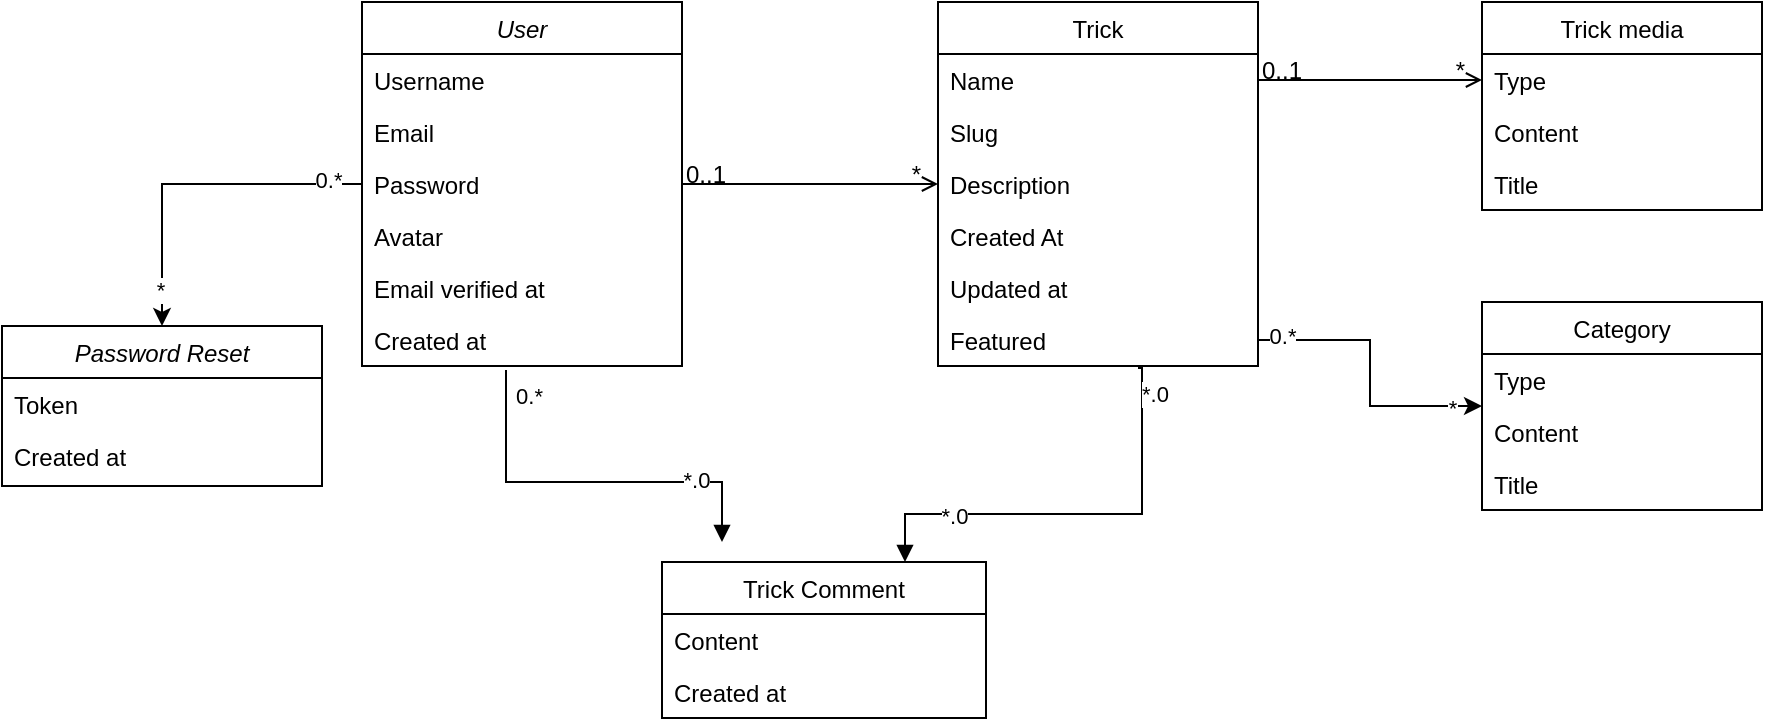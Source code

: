 <mxfile version="20.8.16" type="device"><diagram id="C5RBs43oDa-KdzZeNtuy" name="Page-1"><mxGraphModel dx="1482" dy="854" grid="1" gridSize="10" guides="1" tooltips="1" connect="1" arrows="1" fold="1" page="1" pageScale="1" pageWidth="827" pageHeight="1169" math="0" shadow="0"><root><mxCell id="WIyWlLk6GJQsqaUBKTNV-0"/><mxCell id="WIyWlLk6GJQsqaUBKTNV-1" parent="WIyWlLk6GJQsqaUBKTNV-0"/><mxCell id="ms3IWxDSxdqaOnyVIAPD-11" style="edgeStyle=orthogonalEdgeStyle;rounded=0;orthogonalLoop=1;jettySize=auto;html=1;entryX=0.5;entryY=0;entryDx=0;entryDy=0;" edge="1" parent="WIyWlLk6GJQsqaUBKTNV-1" source="zkfFHV4jXpPFQw0GAbJ--0" target="ms3IWxDSxdqaOnyVIAPD-4"><mxGeometry relative="1" as="geometry"><mxPoint x="160" y="370" as="targetPoint"/></mxGeometry></mxCell><mxCell id="ms3IWxDSxdqaOnyVIAPD-12" value="0.*" style="edgeLabel;html=1;align=center;verticalAlign=middle;resizable=0;points=[];" vertex="1" connectable="0" parent="ms3IWxDSxdqaOnyVIAPD-11"><mxGeometry x="-0.801" y="-2" relative="1" as="geometry"><mxPoint as="offset"/></mxGeometry></mxCell><mxCell id="ms3IWxDSxdqaOnyVIAPD-13" value="*" style="edgeLabel;html=1;align=center;verticalAlign=middle;resizable=0;points=[];" vertex="1" connectable="0" parent="ms3IWxDSxdqaOnyVIAPD-11"><mxGeometry x="0.789" y="-1" relative="1" as="geometry"><mxPoint as="offset"/></mxGeometry></mxCell><mxCell id="zkfFHV4jXpPFQw0GAbJ--0" value="User" style="swimlane;fontStyle=2;align=center;verticalAlign=top;childLayout=stackLayout;horizontal=1;startSize=26;horizontalStack=0;resizeParent=1;resizeLast=0;collapsible=1;marginBottom=0;rounded=0;shadow=0;strokeWidth=1;" parent="WIyWlLk6GJQsqaUBKTNV-1" vertex="1"><mxGeometry x="220" y="120" width="160" height="182" as="geometry"><mxRectangle x="230" y="140" width="160" height="26" as="alternateBounds"/></mxGeometry></mxCell><mxCell id="zkfFHV4jXpPFQw0GAbJ--1" value="Username" style="text;align=left;verticalAlign=top;spacingLeft=4;spacingRight=4;overflow=hidden;rotatable=0;points=[[0,0.5],[1,0.5]];portConstraint=eastwest;" parent="zkfFHV4jXpPFQw0GAbJ--0" vertex="1"><mxGeometry y="26" width="160" height="26" as="geometry"/></mxCell><mxCell id="zkfFHV4jXpPFQw0GAbJ--2" value="Email" style="text;align=left;verticalAlign=top;spacingLeft=4;spacingRight=4;overflow=hidden;rotatable=0;points=[[0,0.5],[1,0.5]];portConstraint=eastwest;rounded=0;shadow=0;html=0;" parent="zkfFHV4jXpPFQw0GAbJ--0" vertex="1"><mxGeometry y="52" width="160" height="26" as="geometry"/></mxCell><mxCell id="rHcgkhVTz3Xb1lLfJXO6-1" value="Password" style="text;align=left;verticalAlign=top;spacingLeft=4;spacingRight=4;overflow=hidden;rotatable=0;points=[[0,0.5],[1,0.5]];portConstraint=eastwest;rounded=0;shadow=0;html=0;" parent="zkfFHV4jXpPFQw0GAbJ--0" vertex="1"><mxGeometry y="78" width="160" height="26" as="geometry"/></mxCell><mxCell id="rHcgkhVTz3Xb1lLfJXO6-2" value="Avatar" style="text;align=left;verticalAlign=top;spacingLeft=4;spacingRight=4;overflow=hidden;rotatable=0;points=[[0,0.5],[1,0.5]];portConstraint=eastwest;rounded=0;shadow=0;html=0;" parent="zkfFHV4jXpPFQw0GAbJ--0" vertex="1"><mxGeometry y="104" width="160" height="26" as="geometry"/></mxCell><mxCell id="rHcgkhVTz3Xb1lLfJXO6-8" value="Email verified at" style="text;align=left;verticalAlign=top;spacingLeft=4;spacingRight=4;overflow=hidden;rotatable=0;points=[[0,0.5],[1,0.5]];portConstraint=eastwest;rounded=0;shadow=0;html=0;" parent="zkfFHV4jXpPFQw0GAbJ--0" vertex="1"><mxGeometry y="130" width="160" height="26" as="geometry"/></mxCell><mxCell id="rHcgkhVTz3Xb1lLfJXO6-9" value="Created at" style="text;align=left;verticalAlign=top;spacingLeft=4;spacingRight=4;overflow=hidden;rotatable=0;points=[[0,0.5],[1,0.5]];portConstraint=eastwest;rounded=0;shadow=0;html=0;" parent="zkfFHV4jXpPFQw0GAbJ--0" vertex="1"><mxGeometry y="156" width="160" height="26" as="geometry"/></mxCell><mxCell id="zkfFHV4jXpPFQw0GAbJ--17" value="Trick" style="swimlane;fontStyle=0;align=center;verticalAlign=top;childLayout=stackLayout;horizontal=1;startSize=26;horizontalStack=0;resizeParent=1;resizeLast=0;collapsible=1;marginBottom=0;rounded=0;shadow=0;strokeWidth=1;" parent="WIyWlLk6GJQsqaUBKTNV-1" vertex="1"><mxGeometry x="508" y="120" width="160" height="182" as="geometry"><mxRectangle x="550" y="140" width="160" height="26" as="alternateBounds"/></mxGeometry></mxCell><mxCell id="zkfFHV4jXpPFQw0GAbJ--18" value="Name" style="text;align=left;verticalAlign=top;spacingLeft=4;spacingRight=4;overflow=hidden;rotatable=0;points=[[0,0.5],[1,0.5]];portConstraint=eastwest;" parent="zkfFHV4jXpPFQw0GAbJ--17" vertex="1"><mxGeometry y="26" width="160" height="26" as="geometry"/></mxCell><mxCell id="zkfFHV4jXpPFQw0GAbJ--19" value="Slug" style="text;align=left;verticalAlign=top;spacingLeft=4;spacingRight=4;overflow=hidden;rotatable=0;points=[[0,0.5],[1,0.5]];portConstraint=eastwest;rounded=0;shadow=0;html=0;" parent="zkfFHV4jXpPFQw0GAbJ--17" vertex="1"><mxGeometry y="52" width="160" height="26" as="geometry"/></mxCell><mxCell id="zkfFHV4jXpPFQw0GAbJ--20" value="Description" style="text;align=left;verticalAlign=top;spacingLeft=4;spacingRight=4;overflow=hidden;rotatable=0;points=[[0,0.5],[1,0.5]];portConstraint=eastwest;rounded=0;shadow=0;html=0;" parent="zkfFHV4jXpPFQw0GAbJ--17" vertex="1"><mxGeometry y="78" width="160" height="26" as="geometry"/></mxCell><mxCell id="zkfFHV4jXpPFQw0GAbJ--21" value="Created At" style="text;align=left;verticalAlign=top;spacingLeft=4;spacingRight=4;overflow=hidden;rotatable=0;points=[[0,0.5],[1,0.5]];portConstraint=eastwest;rounded=0;shadow=0;html=0;" parent="zkfFHV4jXpPFQw0GAbJ--17" vertex="1"><mxGeometry y="104" width="160" height="26" as="geometry"/></mxCell><mxCell id="zkfFHV4jXpPFQw0GAbJ--22" value="Updated at" style="text;align=left;verticalAlign=top;spacingLeft=4;spacingRight=4;overflow=hidden;rotatable=0;points=[[0,0.5],[1,0.5]];portConstraint=eastwest;rounded=0;shadow=0;html=0;" parent="zkfFHV4jXpPFQw0GAbJ--17" vertex="1"><mxGeometry y="130" width="160" height="26" as="geometry"/></mxCell><mxCell id="rHcgkhVTz3Xb1lLfJXO6-11" value="Featured" style="text;align=left;verticalAlign=top;spacingLeft=4;spacingRight=4;overflow=hidden;rotatable=0;points=[[0,0.5],[1,0.5]];portConstraint=eastwest;rounded=0;shadow=0;html=0;" parent="zkfFHV4jXpPFQw0GAbJ--17" vertex="1"><mxGeometry y="156" width="160" height="26" as="geometry"/></mxCell><mxCell id="zkfFHV4jXpPFQw0GAbJ--26" value="" style="endArrow=open;shadow=0;strokeWidth=1;rounded=0;endFill=1;edgeStyle=elbowEdgeStyle;elbow=vertical;" parent="WIyWlLk6GJQsqaUBKTNV-1" source="zkfFHV4jXpPFQw0GAbJ--0" target="zkfFHV4jXpPFQw0GAbJ--17" edge="1"><mxGeometry x="0.5" y="41" relative="1" as="geometry"><mxPoint x="380" y="192" as="sourcePoint"/><mxPoint x="540" y="192" as="targetPoint"/><mxPoint x="-40" y="32" as="offset"/></mxGeometry></mxCell><mxCell id="zkfFHV4jXpPFQw0GAbJ--27" value="0..1" style="resizable=0;align=left;verticalAlign=bottom;labelBackgroundColor=none;fontSize=12;" parent="zkfFHV4jXpPFQw0GAbJ--26" connectable="0" vertex="1"><mxGeometry x="-1" relative="1" as="geometry"><mxPoint y="4" as="offset"/></mxGeometry></mxCell><mxCell id="zkfFHV4jXpPFQw0GAbJ--28" value="*" style="resizable=0;align=right;verticalAlign=bottom;labelBackgroundColor=none;fontSize=12;" parent="zkfFHV4jXpPFQw0GAbJ--26" connectable="0" vertex="1"><mxGeometry x="1" relative="1" as="geometry"><mxPoint x="-7" y="4" as="offset"/></mxGeometry></mxCell><mxCell id="rHcgkhVTz3Xb1lLfJXO6-13" value="Trick Comment" style="swimlane;fontStyle=0;childLayout=stackLayout;horizontal=1;startSize=26;fillColor=none;horizontalStack=0;resizeParent=1;resizeParentMax=0;resizeLast=0;collapsible=1;marginBottom=0;" parent="WIyWlLk6GJQsqaUBKTNV-1" vertex="1"><mxGeometry x="370" y="400" width="162" height="78" as="geometry"/></mxCell><mxCell id="rHcgkhVTz3Xb1lLfJXO6-14" value="Content" style="text;strokeColor=none;fillColor=none;align=left;verticalAlign=top;spacingLeft=4;spacingRight=4;overflow=hidden;rotatable=0;points=[[0,0.5],[1,0.5]];portConstraint=eastwest;" parent="rHcgkhVTz3Xb1lLfJXO6-13" vertex="1"><mxGeometry y="26" width="162" height="26" as="geometry"/></mxCell><mxCell id="rHcgkhVTz3Xb1lLfJXO6-15" value="Created at" style="text;strokeColor=none;fillColor=none;align=left;verticalAlign=top;spacingLeft=4;spacingRight=4;overflow=hidden;rotatable=0;points=[[0,0.5],[1,0.5]];portConstraint=eastwest;" parent="rHcgkhVTz3Xb1lLfJXO6-13" vertex="1"><mxGeometry y="52" width="162" height="26" as="geometry"/></mxCell><mxCell id="rHcgkhVTz3Xb1lLfJXO6-17" value="&amp;nbsp;0.*" style="endArrow=block;endFill=1;html=1;edgeStyle=orthogonalEdgeStyle;align=left;verticalAlign=top;rounded=0;exitX=0.45;exitY=1.077;exitDx=0;exitDy=0;exitPerimeter=0;" parent="WIyWlLk6GJQsqaUBKTNV-1" source="rHcgkhVTz3Xb1lLfJXO6-9" edge="1"><mxGeometry x="-1" relative="1" as="geometry"><mxPoint x="300" y="380" as="sourcePoint"/><mxPoint x="400" y="390" as="targetPoint"/><Array as="points"><mxPoint x="292" y="360"/><mxPoint x="400" y="360"/></Array><mxPoint as="offset"/></mxGeometry></mxCell><mxCell id="rHcgkhVTz3Xb1lLfJXO6-19" value="*.0" style="edgeLabel;html=1;align=center;verticalAlign=middle;resizable=0;points=[];" parent="rHcgkhVTz3Xb1lLfJXO6-17" vertex="1" connectable="0"><mxGeometry x="0.557" y="1" relative="1" as="geometry"><mxPoint as="offset"/></mxGeometry></mxCell><mxCell id="rHcgkhVTz3Xb1lLfJXO6-20" value="*.0" style="endArrow=block;endFill=1;html=1;edgeStyle=orthogonalEdgeStyle;align=left;verticalAlign=top;rounded=0;exitX=0.625;exitY=1.038;exitDx=0;exitDy=0;exitPerimeter=0;entryX=0.75;entryY=0;entryDx=0;entryDy=0;" parent="WIyWlLk6GJQsqaUBKTNV-1" source="rHcgkhVTz3Xb1lLfJXO6-11" target="rHcgkhVTz3Xb1lLfJXO6-13" edge="1"><mxGeometry x="-1" relative="1" as="geometry"><mxPoint x="610" y="320.002" as="sourcePoint"/><mxPoint x="718" y="406" as="targetPoint"/><Array as="points"><mxPoint x="610" y="303"/><mxPoint x="610" y="376"/><mxPoint x="492" y="376"/></Array><mxPoint as="offset"/></mxGeometry></mxCell><mxCell id="rHcgkhVTz3Xb1lLfJXO6-21" value="*.0" style="edgeLabel;html=1;align=center;verticalAlign=middle;resizable=0;points=[];" parent="rHcgkhVTz3Xb1lLfJXO6-20" vertex="1" connectable="0"><mxGeometry x="0.557" y="1" relative="1" as="geometry"><mxPoint as="offset"/></mxGeometry></mxCell><mxCell id="rHcgkhVTz3Xb1lLfJXO6-22" value="Trick media" style="swimlane;fontStyle=0;childLayout=stackLayout;horizontal=1;startSize=26;fillColor=none;horizontalStack=0;resizeParent=1;resizeParentMax=0;resizeLast=0;collapsible=1;marginBottom=0;" parent="WIyWlLk6GJQsqaUBKTNV-1" vertex="1"><mxGeometry x="780" y="120" width="140" height="104" as="geometry"/></mxCell><mxCell id="rHcgkhVTz3Xb1lLfJXO6-23" value="Type    " style="text;strokeColor=none;fillColor=none;align=left;verticalAlign=top;spacingLeft=4;spacingRight=4;overflow=hidden;rotatable=0;points=[[0,0.5],[1,0.5]];portConstraint=eastwest;" parent="rHcgkhVTz3Xb1lLfJXO6-22" vertex="1"><mxGeometry y="26" width="140" height="26" as="geometry"/></mxCell><mxCell id="rHcgkhVTz3Xb1lLfJXO6-24" value="Content" style="text;strokeColor=none;fillColor=none;align=left;verticalAlign=top;spacingLeft=4;spacingRight=4;overflow=hidden;rotatable=0;points=[[0,0.5],[1,0.5]];portConstraint=eastwest;" parent="rHcgkhVTz3Xb1lLfJXO6-22" vertex="1"><mxGeometry y="52" width="140" height="26" as="geometry"/></mxCell><mxCell id="rHcgkhVTz3Xb1lLfJXO6-25" value="Title" style="text;strokeColor=none;fillColor=none;align=left;verticalAlign=top;spacingLeft=4;spacingRight=4;overflow=hidden;rotatable=0;points=[[0,0.5],[1,0.5]];portConstraint=eastwest;" parent="rHcgkhVTz3Xb1lLfJXO6-22" vertex="1"><mxGeometry y="78" width="140" height="26" as="geometry"/></mxCell><mxCell id="rHcgkhVTz3Xb1lLfJXO6-26" value="" style="endArrow=open;shadow=0;strokeWidth=1;rounded=0;endFill=1;edgeStyle=elbowEdgeStyle;elbow=vertical;exitX=1;exitY=0.5;exitDx=0;exitDy=0;entryX=0;entryY=0.5;entryDx=0;entryDy=0;" parent="WIyWlLk6GJQsqaUBKTNV-1" source="zkfFHV4jXpPFQw0GAbJ--18" target="rHcgkhVTz3Xb1lLfJXO6-23" edge="1"><mxGeometry x="0.5" y="41" relative="1" as="geometry"><mxPoint x="720" y="200" as="sourcePoint"/><mxPoint x="848" y="200" as="targetPoint"/><mxPoint x="-40" y="32" as="offset"/></mxGeometry></mxCell><mxCell id="rHcgkhVTz3Xb1lLfJXO6-27" value="0..1" style="resizable=0;align=left;verticalAlign=bottom;labelBackgroundColor=none;fontSize=12;" parent="rHcgkhVTz3Xb1lLfJXO6-26" connectable="0" vertex="1"><mxGeometry x="-1" relative="1" as="geometry"><mxPoint y="4" as="offset"/></mxGeometry></mxCell><mxCell id="rHcgkhVTz3Xb1lLfJXO6-28" value="*" style="resizable=0;align=right;verticalAlign=bottom;labelBackgroundColor=none;fontSize=12;" parent="rHcgkhVTz3Xb1lLfJXO6-26" connectable="0" vertex="1"><mxGeometry x="1" relative="1" as="geometry"><mxPoint x="-7" y="4" as="offset"/></mxGeometry></mxCell><mxCell id="rHcgkhVTz3Xb1lLfJXO6-29" value="Category" style="swimlane;fontStyle=0;childLayout=stackLayout;horizontal=1;startSize=26;fillColor=none;horizontalStack=0;resizeParent=1;resizeParentMax=0;resizeLast=0;collapsible=1;marginBottom=0;" parent="WIyWlLk6GJQsqaUBKTNV-1" vertex="1"><mxGeometry x="780" y="270" width="140" height="104" as="geometry"/></mxCell><mxCell id="rHcgkhVTz3Xb1lLfJXO6-30" value="Type    " style="text;strokeColor=none;fillColor=none;align=left;verticalAlign=top;spacingLeft=4;spacingRight=4;overflow=hidden;rotatable=0;points=[[0,0.5],[1,0.5]];portConstraint=eastwest;" parent="rHcgkhVTz3Xb1lLfJXO6-29" vertex="1"><mxGeometry y="26" width="140" height="26" as="geometry"/></mxCell><mxCell id="rHcgkhVTz3Xb1lLfJXO6-31" value="Content" style="text;strokeColor=none;fillColor=none;align=left;verticalAlign=top;spacingLeft=4;spacingRight=4;overflow=hidden;rotatable=0;points=[[0,0.5],[1,0.5]];portConstraint=eastwest;" parent="rHcgkhVTz3Xb1lLfJXO6-29" vertex="1"><mxGeometry y="52" width="140" height="26" as="geometry"/></mxCell><mxCell id="rHcgkhVTz3Xb1lLfJXO6-32" value="Title" style="text;strokeColor=none;fillColor=none;align=left;verticalAlign=top;spacingLeft=4;spacingRight=4;overflow=hidden;rotatable=0;points=[[0,0.5],[1,0.5]];portConstraint=eastwest;" parent="rHcgkhVTz3Xb1lLfJXO6-29" vertex="1"><mxGeometry y="78" width="140" height="26" as="geometry"/></mxCell><mxCell id="ms3IWxDSxdqaOnyVIAPD-1" style="edgeStyle=orthogonalEdgeStyle;rounded=0;orthogonalLoop=1;jettySize=auto;html=1;" edge="1" parent="WIyWlLk6GJQsqaUBKTNV-1" source="rHcgkhVTz3Xb1lLfJXO6-11" target="rHcgkhVTz3Xb1lLfJXO6-29"><mxGeometry relative="1" as="geometry"/></mxCell><mxCell id="ms3IWxDSxdqaOnyVIAPD-2" value="0.*" style="edgeLabel;html=1;align=center;verticalAlign=middle;resizable=0;points=[];" vertex="1" connectable="0" parent="ms3IWxDSxdqaOnyVIAPD-1"><mxGeometry x="-0.835" y="2" relative="1" as="geometry"><mxPoint as="offset"/></mxGeometry></mxCell><mxCell id="ms3IWxDSxdqaOnyVIAPD-3" value="*" style="edgeLabel;html=1;align=center;verticalAlign=middle;resizable=0;points=[];" vertex="1" connectable="0" parent="ms3IWxDSxdqaOnyVIAPD-1"><mxGeometry x="0.793" y="-1" relative="1" as="geometry"><mxPoint as="offset"/></mxGeometry></mxCell><mxCell id="ms3IWxDSxdqaOnyVIAPD-4" value="Password Reset" style="swimlane;fontStyle=2;align=center;verticalAlign=top;childLayout=stackLayout;horizontal=1;startSize=26;horizontalStack=0;resizeParent=1;resizeLast=0;collapsible=1;marginBottom=0;rounded=0;shadow=0;strokeWidth=1;" vertex="1" parent="WIyWlLk6GJQsqaUBKTNV-1"><mxGeometry x="40" y="282" width="160" height="80" as="geometry"><mxRectangle x="230" y="140" width="160" height="26" as="alternateBounds"/></mxGeometry></mxCell><mxCell id="ms3IWxDSxdqaOnyVIAPD-5" value="Token" style="text;align=left;verticalAlign=top;spacingLeft=4;spacingRight=4;overflow=hidden;rotatable=0;points=[[0,0.5],[1,0.5]];portConstraint=eastwest;" vertex="1" parent="ms3IWxDSxdqaOnyVIAPD-4"><mxGeometry y="26" width="160" height="26" as="geometry"/></mxCell><mxCell id="ms3IWxDSxdqaOnyVIAPD-10" value="Created at" style="text;align=left;verticalAlign=top;spacingLeft=4;spacingRight=4;overflow=hidden;rotatable=0;points=[[0,0.5],[1,0.5]];portConstraint=eastwest;rounded=0;shadow=0;html=0;" vertex="1" parent="ms3IWxDSxdqaOnyVIAPD-4"><mxGeometry y="52" width="160" height="26" as="geometry"/></mxCell></root></mxGraphModel></diagram></mxfile>